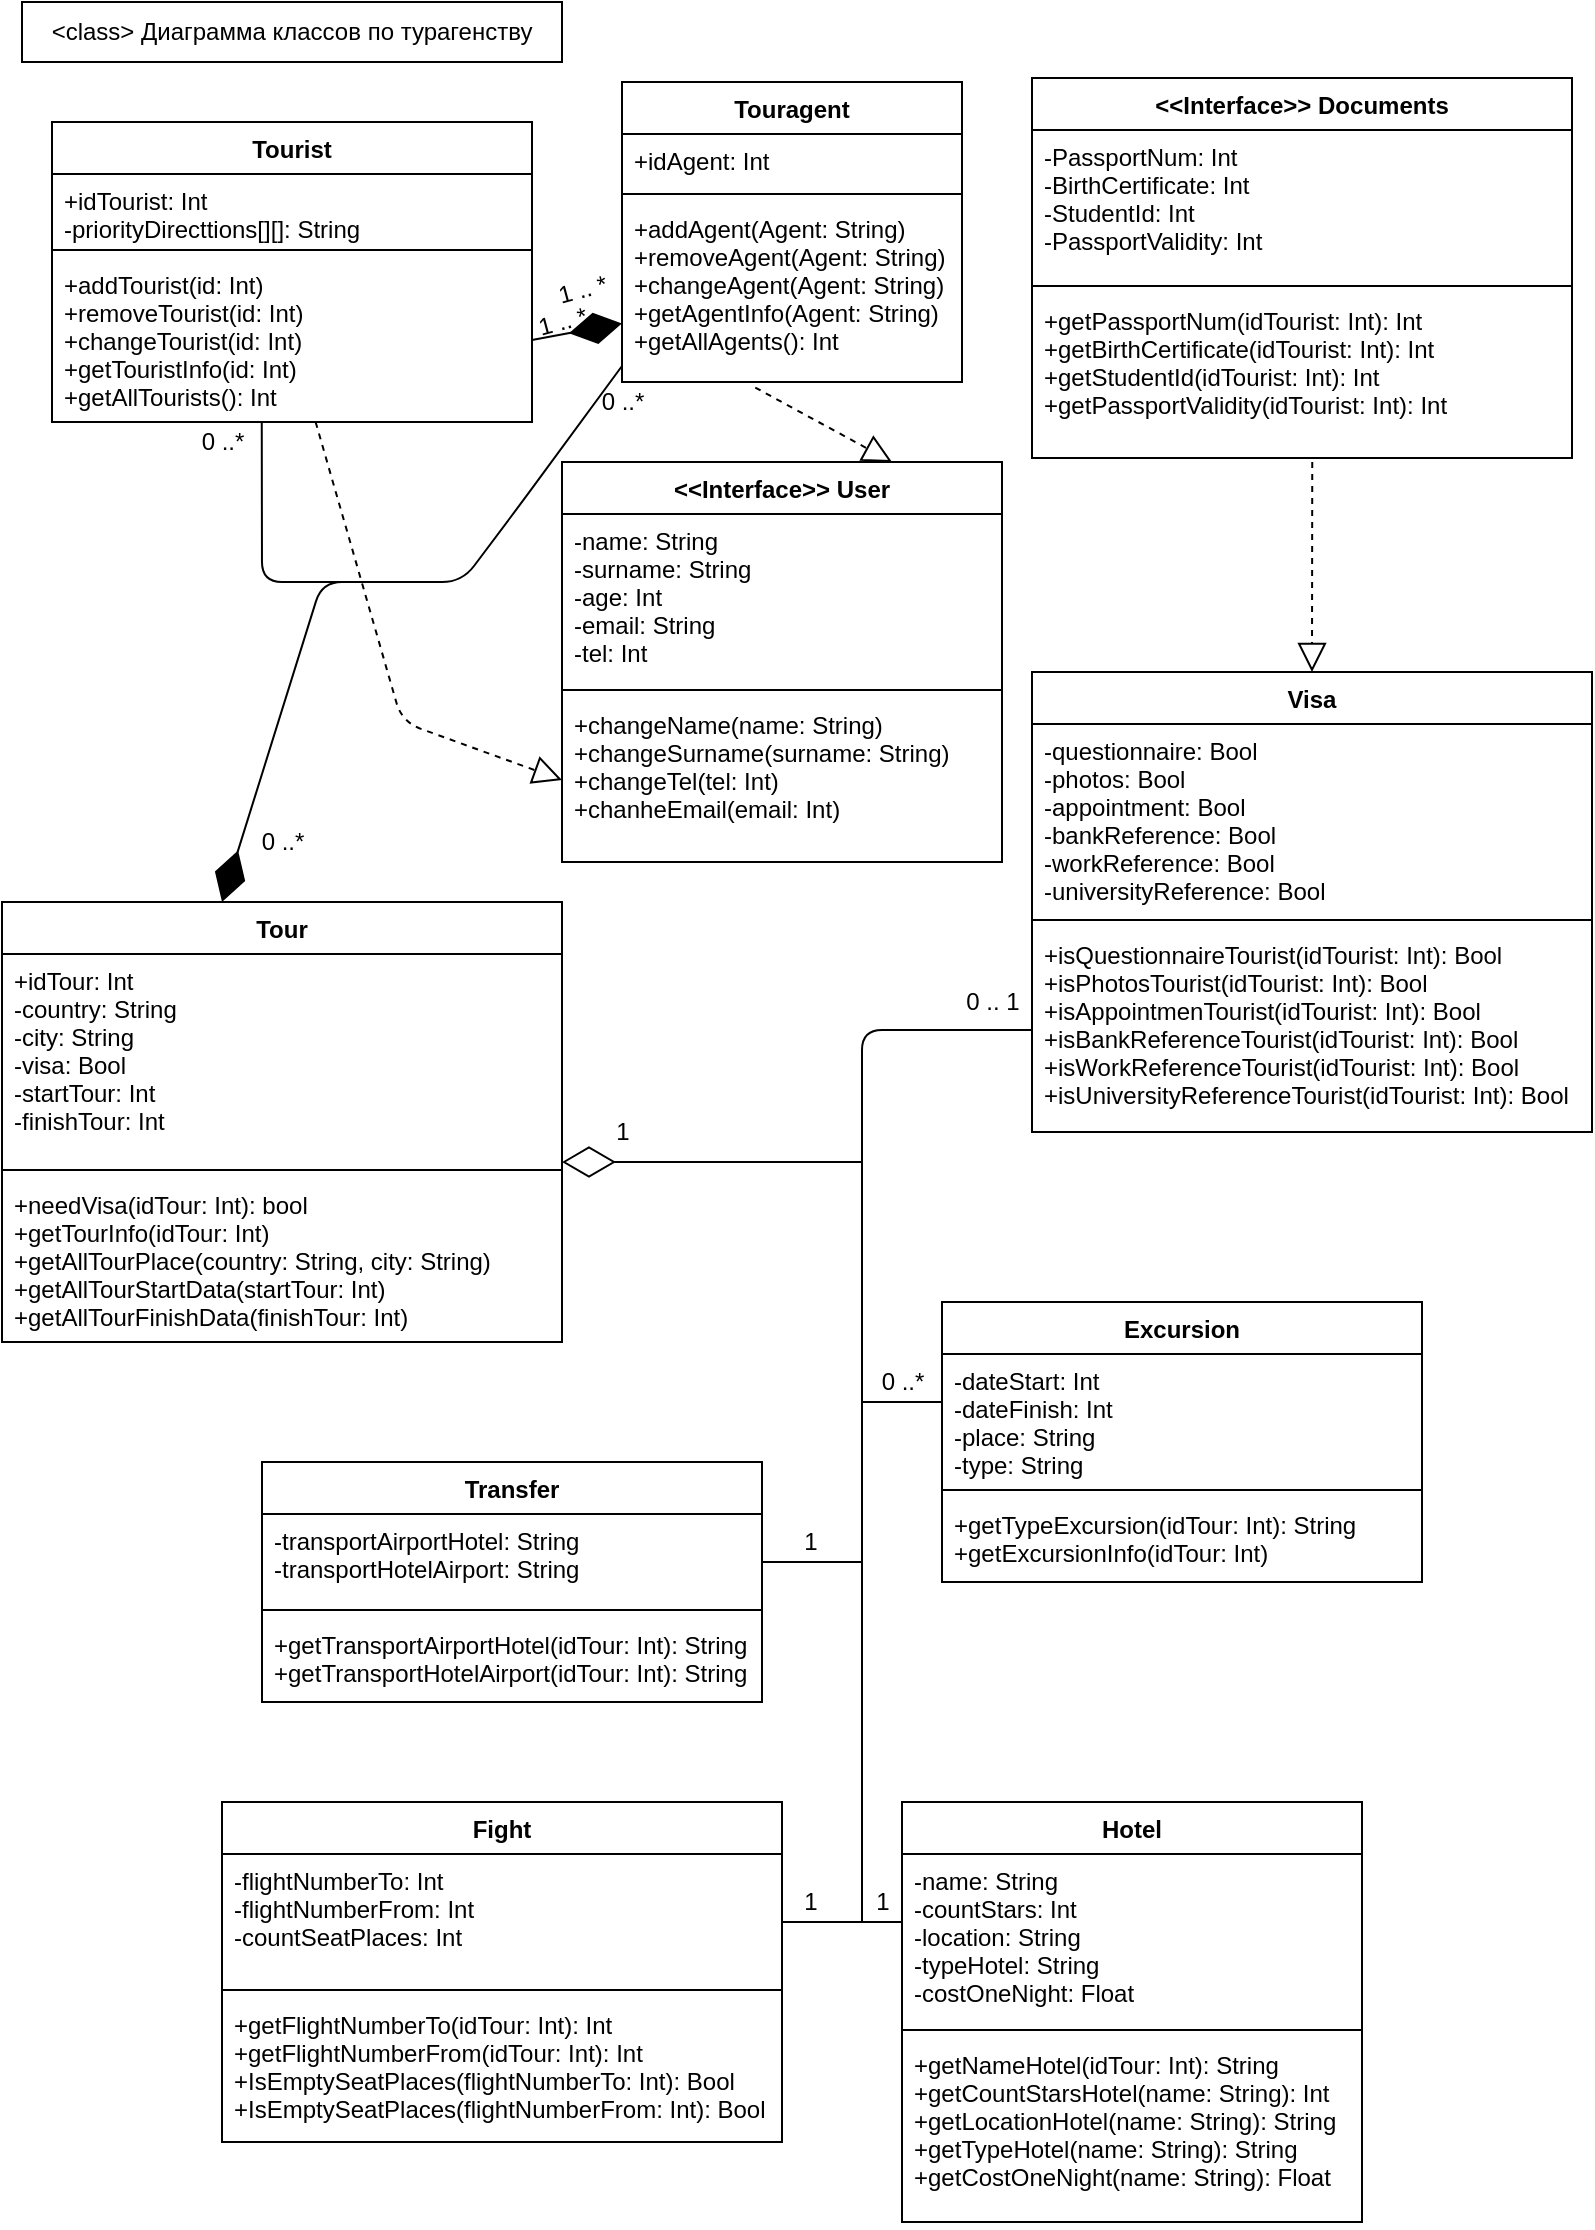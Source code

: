<mxfile version="12.9.3" type="github">
  <diagram id="0H1mfORNGfnUdjF6QRDL" name="Page-1">
    <mxGraphModel dx="1102" dy="611" grid="1" gridSize="10" guides="1" tooltips="1" connect="1" arrows="1" fold="1" page="1" pageScale="1" pageWidth="827" pageHeight="1169" math="0" shadow="0">
      <root>
        <mxCell id="0" />
        <mxCell id="1" parent="0" />
        <mxCell id="4OYxdjphq5t7-IWQ_6NV-1" value="&amp;lt;class&amp;gt; Диаграмма классов по турагенству" style="rounded=0;whiteSpace=wrap;html=1;" parent="1" vertex="1">
          <mxGeometry x="20" y="20" width="270" height="30" as="geometry" />
        </mxCell>
        <mxCell id="EQAWj-bgzG3Vmf502P8H-9" value="" style="endArrow=block;dashed=1;endFill=0;endSize=12;html=1;entryX=0;entryY=0.5;entryDx=0;entryDy=0;" edge="1" parent="1" source="EQAWj-bgzG3Vmf502P8H-8" target="EQAWj-bgzG3Vmf502P8H-4">
          <mxGeometry width="160" relative="1" as="geometry">
            <mxPoint x="153.04" y="260.0" as="sourcePoint" />
            <mxPoint x="308" y="350" as="targetPoint" />
            <Array as="points">
              <mxPoint x="210" y="380" />
            </Array>
          </mxGeometry>
        </mxCell>
        <mxCell id="EQAWj-bgzG3Vmf502P8H-16" value="" style="endArrow=block;dashed=1;endFill=0;endSize=12;html=1;exitX=0.392;exitY=1.031;exitDx=0;exitDy=0;exitPerimeter=0;entryX=0.75;entryY=0;entryDx=0;entryDy=0;" edge="1" parent="1" source="EQAWj-bgzG3Vmf502P8H-15" target="EQAWj-bgzG3Vmf502P8H-1">
          <mxGeometry width="160" relative="1" as="geometry">
            <mxPoint x="390" y="250" as="sourcePoint" />
            <mxPoint x="550" y="250" as="targetPoint" />
            <Array as="points" />
          </mxGeometry>
        </mxCell>
        <mxCell id="EQAWj-bgzG3Vmf502P8H-5" value="Tourist" style="swimlane;fontStyle=1;align=center;verticalAlign=top;childLayout=stackLayout;horizontal=1;startSize=26;horizontalStack=0;resizeParent=1;resizeParentMax=0;resizeLast=0;collapsible=1;marginBottom=0;" vertex="1" parent="1">
          <mxGeometry x="35" y="80" width="240" height="150" as="geometry" />
        </mxCell>
        <mxCell id="EQAWj-bgzG3Vmf502P8H-6" value="+idTourist: Int&#xa;-priorityDirecttions[][]: String&#xa;" style="text;strokeColor=none;fillColor=none;align=left;verticalAlign=top;spacingLeft=4;spacingRight=4;overflow=hidden;rotatable=0;points=[[0,0.5],[1,0.5]];portConstraint=eastwest;" vertex="1" parent="EQAWj-bgzG3Vmf502P8H-5">
          <mxGeometry y="26" width="240" height="34" as="geometry" />
        </mxCell>
        <mxCell id="EQAWj-bgzG3Vmf502P8H-7" value="" style="line;strokeWidth=1;fillColor=none;align=left;verticalAlign=middle;spacingTop=-1;spacingLeft=3;spacingRight=3;rotatable=0;labelPosition=right;points=[];portConstraint=eastwest;" vertex="1" parent="EQAWj-bgzG3Vmf502P8H-5">
          <mxGeometry y="60" width="240" height="8" as="geometry" />
        </mxCell>
        <mxCell id="EQAWj-bgzG3Vmf502P8H-8" value="+addTourist(id: Int)&#xa;+removeTourist(id: Int)&#xa;+changeTourist(id: Int)&#xa;+getTouristInfo(id: Int)&#xa;+getAllTourists(): Int" style="text;strokeColor=none;fillColor=none;align=left;verticalAlign=top;spacingLeft=4;spacingRight=4;overflow=hidden;rotatable=0;points=[[0,0.5],[1,0.5]];portConstraint=eastwest;" vertex="1" parent="EQAWj-bgzG3Vmf502P8H-5">
          <mxGeometry y="68" width="240" height="82" as="geometry" />
        </mxCell>
        <mxCell id="EQAWj-bgzG3Vmf502P8H-12" value="Touragent" style="swimlane;fontStyle=1;align=center;verticalAlign=top;childLayout=stackLayout;horizontal=1;startSize=26;horizontalStack=0;resizeParent=1;resizeParentMax=0;resizeLast=0;collapsible=1;marginBottom=0;" vertex="1" parent="1">
          <mxGeometry x="320" y="60" width="170" height="150" as="geometry" />
        </mxCell>
        <mxCell id="EQAWj-bgzG3Vmf502P8H-13" value="+idAgent: Int&#xa;" style="text;strokeColor=none;fillColor=none;align=left;verticalAlign=top;spacingLeft=4;spacingRight=4;overflow=hidden;rotatable=0;points=[[0,0.5],[1,0.5]];portConstraint=eastwest;" vertex="1" parent="EQAWj-bgzG3Vmf502P8H-12">
          <mxGeometry y="26" width="170" height="26" as="geometry" />
        </mxCell>
        <mxCell id="EQAWj-bgzG3Vmf502P8H-14" value="" style="line;strokeWidth=1;fillColor=none;align=left;verticalAlign=middle;spacingTop=-1;spacingLeft=3;spacingRight=3;rotatable=0;labelPosition=right;points=[];portConstraint=eastwest;" vertex="1" parent="EQAWj-bgzG3Vmf502P8H-12">
          <mxGeometry y="52" width="170" height="8" as="geometry" />
        </mxCell>
        <mxCell id="EQAWj-bgzG3Vmf502P8H-15" value="+addAgent(Agent: String)&#xa;+removeAgent(Agent: String)&#xa;+changeAgent(Agent: String)&#xa;+getAgentInfo(Agent: String)&#xa;+getAllAgents(): Int" style="text;strokeColor=none;fillColor=none;align=left;verticalAlign=top;spacingLeft=4;spacingRight=4;overflow=hidden;rotatable=0;points=[[0,0.5],[1,0.5]];portConstraint=eastwest;" vertex="1" parent="EQAWj-bgzG3Vmf502P8H-12">
          <mxGeometry y="60" width="170" height="90" as="geometry" />
        </mxCell>
        <mxCell id="EQAWj-bgzG3Vmf502P8H-49" value="&lt;&lt;Interface&gt;&gt; Documents" style="swimlane;fontStyle=1;align=center;verticalAlign=top;childLayout=stackLayout;horizontal=1;startSize=26;horizontalStack=0;resizeParent=1;resizeParentMax=0;resizeLast=0;collapsible=1;marginBottom=0;" vertex="1" parent="1">
          <mxGeometry x="525" y="58" width="270" height="190" as="geometry" />
        </mxCell>
        <mxCell id="EQAWj-bgzG3Vmf502P8H-50" value="-PassportNum: Int&#xa;-BirthСertificate: Int&#xa;-StudentId: Int&#xa;-PassportValidity: Int&#xa;" style="text;strokeColor=none;fillColor=none;align=left;verticalAlign=top;spacingLeft=4;spacingRight=4;overflow=hidden;rotatable=0;points=[[0,0.5],[1,0.5]];portConstraint=eastwest;" vertex="1" parent="EQAWj-bgzG3Vmf502P8H-49">
          <mxGeometry y="26" width="270" height="74" as="geometry" />
        </mxCell>
        <mxCell id="EQAWj-bgzG3Vmf502P8H-51" value="" style="line;strokeWidth=1;fillColor=none;align=left;verticalAlign=middle;spacingTop=-1;spacingLeft=3;spacingRight=3;rotatable=0;labelPosition=right;points=[];portConstraint=eastwest;" vertex="1" parent="EQAWj-bgzG3Vmf502P8H-49">
          <mxGeometry y="100" width="270" height="8" as="geometry" />
        </mxCell>
        <mxCell id="EQAWj-bgzG3Vmf502P8H-52" value="+getPassportNum(idTourist: Int): Int&#xa;+getBirthСertificate(idTourist: Int): Int&#xa;+getStudentId(idTourist: Int): Int&#xa;+getPassportValidity(idTourist: Int): Int" style="text;strokeColor=none;fillColor=none;align=left;verticalAlign=top;spacingLeft=4;spacingRight=4;overflow=hidden;rotatable=0;points=[[0,0.5],[1,0.5]];portConstraint=eastwest;" vertex="1" parent="EQAWj-bgzG3Vmf502P8H-49">
          <mxGeometry y="108" width="270" height="82" as="geometry" />
        </mxCell>
        <mxCell id="EQAWj-bgzG3Vmf502P8H-1" value="&lt;&lt;Interface&gt;&gt; User&#xa;" style="swimlane;fontStyle=1;align=center;verticalAlign=top;childLayout=stackLayout;horizontal=1;startSize=26;horizontalStack=0;resizeParent=1;resizeParentMax=0;resizeLast=0;collapsible=1;marginBottom=0;" vertex="1" parent="1">
          <mxGeometry x="290" y="250" width="220" height="200" as="geometry" />
        </mxCell>
        <mxCell id="EQAWj-bgzG3Vmf502P8H-2" value="-name: String&#xa;-surname: String&#xa;-age: Int&#xa;-email: String&#xa;-tel: Int" style="text;strokeColor=none;fillColor=none;align=left;verticalAlign=top;spacingLeft=4;spacingRight=4;overflow=hidden;rotatable=0;points=[[0,0.5],[1,0.5]];portConstraint=eastwest;" vertex="1" parent="EQAWj-bgzG3Vmf502P8H-1">
          <mxGeometry y="26" width="220" height="84" as="geometry" />
        </mxCell>
        <mxCell id="EQAWj-bgzG3Vmf502P8H-3" value="" style="line;strokeWidth=1;fillColor=none;align=left;verticalAlign=middle;spacingTop=-1;spacingLeft=3;spacingRight=3;rotatable=0;labelPosition=right;points=[];portConstraint=eastwest;" vertex="1" parent="EQAWj-bgzG3Vmf502P8H-1">
          <mxGeometry y="110" width="220" height="8" as="geometry" />
        </mxCell>
        <mxCell id="EQAWj-bgzG3Vmf502P8H-4" value="+changeName(name: String)&#xa;+changeSurname(surname: String)&#xa;+changeTel(tel: Int)&#xa;+chanheEmail(email: Int)" style="text;strokeColor=none;fillColor=none;align=left;verticalAlign=top;spacingLeft=4;spacingRight=4;overflow=hidden;rotatable=0;points=[[0,0.5],[1,0.5]];portConstraint=eastwest;" vertex="1" parent="EQAWj-bgzG3Vmf502P8H-1">
          <mxGeometry y="118" width="220" height="82" as="geometry" />
        </mxCell>
        <mxCell id="EQAWj-bgzG3Vmf502P8H-54" value="Visa" style="swimlane;fontStyle=1;align=center;verticalAlign=top;childLayout=stackLayout;horizontal=1;startSize=26;horizontalStack=0;resizeParent=1;resizeParentMax=0;resizeLast=0;collapsible=1;marginBottom=0;" vertex="1" parent="1">
          <mxGeometry x="525" y="355" width="280" height="230" as="geometry" />
        </mxCell>
        <mxCell id="EQAWj-bgzG3Vmf502P8H-55" value="-questionnaire: Bool&#xa;-photos: Bool&#xa;-appointment: Bool&#xa;-bankReference: Bool&#xa;-workReference: Bool&#xa;-universityReference: Bool" style="text;strokeColor=none;fillColor=none;align=left;verticalAlign=top;spacingLeft=4;spacingRight=4;overflow=hidden;rotatable=0;points=[[0,0.5],[1,0.5]];portConstraint=eastwest;" vertex="1" parent="EQAWj-bgzG3Vmf502P8H-54">
          <mxGeometry y="26" width="280" height="94" as="geometry" />
        </mxCell>
        <mxCell id="EQAWj-bgzG3Vmf502P8H-56" value="" style="line;strokeWidth=1;fillColor=none;align=left;verticalAlign=middle;spacingTop=-1;spacingLeft=3;spacingRight=3;rotatable=0;labelPosition=right;points=[];portConstraint=eastwest;" vertex="1" parent="EQAWj-bgzG3Vmf502P8H-54">
          <mxGeometry y="120" width="280" height="8" as="geometry" />
        </mxCell>
        <mxCell id="EQAWj-bgzG3Vmf502P8H-57" value="+isQuestionnaireTourist(idTourist: Int): Bool&#xa;+isPhotosTourist(idTourist: Int): Bool&#xa;+isAppointmenTourist(idTourist: Int): Bool&#xa;+isBankReferenceTourist(idTourist: Int): Bool&#xa;+isWorkReferenceTourist(idTourist: Int): Bool&#xa;+isUniversityReferenceTourist(idTourist: Int): Bool" style="text;strokeColor=none;fillColor=none;align=left;verticalAlign=top;spacingLeft=4;spacingRight=4;overflow=hidden;rotatable=0;points=[[0,0.5],[1,0.5]];portConstraint=eastwest;" vertex="1" parent="EQAWj-bgzG3Vmf502P8H-54">
          <mxGeometry y="128" width="280" height="102" as="geometry" />
        </mxCell>
        <mxCell id="EQAWj-bgzG3Vmf502P8H-17" value="Tour" style="swimlane;fontStyle=1;align=center;verticalAlign=top;childLayout=stackLayout;horizontal=1;startSize=26;horizontalStack=0;resizeParent=1;resizeParentMax=0;resizeLast=0;collapsible=1;marginBottom=0;" vertex="1" parent="1">
          <mxGeometry x="10" y="470" width="280" height="220" as="geometry" />
        </mxCell>
        <mxCell id="EQAWj-bgzG3Vmf502P8H-18" value="+idTour: Int&#xa;-country: String&#xa;-city: String&#xa;-visa: Bool&#xa;-startTour: Int&#xa;-finishTour: Int&#xa;&#xa;" style="text;strokeColor=none;fillColor=none;align=left;verticalAlign=top;spacingLeft=4;spacingRight=4;overflow=hidden;rotatable=0;points=[[0,0.5],[1,0.5]];portConstraint=eastwest;" vertex="1" parent="EQAWj-bgzG3Vmf502P8H-17">
          <mxGeometry y="26" width="280" height="104" as="geometry" />
        </mxCell>
        <mxCell id="EQAWj-bgzG3Vmf502P8H-19" value="" style="line;strokeWidth=1;fillColor=none;align=left;verticalAlign=middle;spacingTop=-1;spacingLeft=3;spacingRight=3;rotatable=0;labelPosition=right;points=[];portConstraint=eastwest;" vertex="1" parent="EQAWj-bgzG3Vmf502P8H-17">
          <mxGeometry y="130" width="280" height="8" as="geometry" />
        </mxCell>
        <mxCell id="EQAWj-bgzG3Vmf502P8H-20" value="+needVisa(idTour: Int): bool&#xa;+getTourInfo(idTour: Int)&#xa;+getAllTourPlace(country: String, city: String)&#xa;+getAllTourStartData(startTour: Int)&#xa;+getAllTourFinishData(finishTour: Int)" style="text;strokeColor=none;fillColor=none;align=left;verticalAlign=top;spacingLeft=4;spacingRight=4;overflow=hidden;rotatable=0;points=[[0,0.5],[1,0.5]];portConstraint=eastwest;" vertex="1" parent="EQAWj-bgzG3Vmf502P8H-17">
          <mxGeometry y="138" width="280" height="82" as="geometry" />
        </mxCell>
        <mxCell id="EQAWj-bgzG3Vmf502P8H-70" value="Excursion" style="swimlane;fontStyle=1;align=center;verticalAlign=top;childLayout=stackLayout;horizontal=1;startSize=26;horizontalStack=0;resizeParent=1;resizeParentMax=0;resizeLast=0;collapsible=1;marginBottom=0;" vertex="1" parent="1">
          <mxGeometry x="480" y="670" width="240" height="140" as="geometry" />
        </mxCell>
        <mxCell id="EQAWj-bgzG3Vmf502P8H-71" value="-dateStart: Int&#xa;-dateFinish: Int&#xa;-place: String&#xa;-type: String" style="text;strokeColor=none;fillColor=none;align=left;verticalAlign=top;spacingLeft=4;spacingRight=4;overflow=hidden;rotatable=0;points=[[0,0.5],[1,0.5]];portConstraint=eastwest;" vertex="1" parent="EQAWj-bgzG3Vmf502P8H-70">
          <mxGeometry y="26" width="240" height="64" as="geometry" />
        </mxCell>
        <mxCell id="EQAWj-bgzG3Vmf502P8H-72" value="" style="line;strokeWidth=1;fillColor=none;align=left;verticalAlign=middle;spacingTop=-1;spacingLeft=3;spacingRight=3;rotatable=0;labelPosition=right;points=[];portConstraint=eastwest;" vertex="1" parent="EQAWj-bgzG3Vmf502P8H-70">
          <mxGeometry y="90" width="240" height="8" as="geometry" />
        </mxCell>
        <mxCell id="EQAWj-bgzG3Vmf502P8H-73" value="+getTypeExcursion(idTour: Int): String&#xa;+getExcursionInfo(idTour: Int)" style="text;strokeColor=none;fillColor=none;align=left;verticalAlign=top;spacingLeft=4;spacingRight=4;overflow=hidden;rotatable=0;points=[[0,0.5],[1,0.5]];portConstraint=eastwest;" vertex="1" parent="EQAWj-bgzG3Vmf502P8H-70">
          <mxGeometry y="98" width="240" height="42" as="geometry" />
        </mxCell>
        <mxCell id="EQAWj-bgzG3Vmf502P8H-66" value="Hotel" style="swimlane;fontStyle=1;align=center;verticalAlign=top;childLayout=stackLayout;horizontal=1;startSize=26;horizontalStack=0;resizeParent=1;resizeParentMax=0;resizeLast=0;collapsible=1;marginBottom=0;" vertex="1" parent="1">
          <mxGeometry x="460" y="920" width="230" height="210" as="geometry" />
        </mxCell>
        <mxCell id="EQAWj-bgzG3Vmf502P8H-67" value="-name: String&#xa;-countStars: Int&#xa;-location: String&#xa;-typeHotel: String&#xa;-costOneNight: Float&#xa;&#xa;-&#xa;" style="text;strokeColor=none;fillColor=none;align=left;verticalAlign=top;spacingLeft=4;spacingRight=4;overflow=hidden;rotatable=0;points=[[0,0.5],[1,0.5]];portConstraint=eastwest;" vertex="1" parent="EQAWj-bgzG3Vmf502P8H-66">
          <mxGeometry y="26" width="230" height="84" as="geometry" />
        </mxCell>
        <mxCell id="EQAWj-bgzG3Vmf502P8H-68" value="" style="line;strokeWidth=1;fillColor=none;align=left;verticalAlign=middle;spacingTop=-1;spacingLeft=3;spacingRight=3;rotatable=0;labelPosition=right;points=[];portConstraint=eastwest;" vertex="1" parent="EQAWj-bgzG3Vmf502P8H-66">
          <mxGeometry y="110" width="230" height="8" as="geometry" />
        </mxCell>
        <mxCell id="EQAWj-bgzG3Vmf502P8H-69" value="+getNameHotel(idTour: Int): String &#xa;+getCountStarsHotel(name: String): Int &#xa;+getLocationHotel(name: String): String &#xa;+getTypeHotel(name: String): String &#xa;+getCostOneNight(name: String): Float " style="text;strokeColor=none;fillColor=none;align=left;verticalAlign=top;spacingLeft=4;spacingRight=4;overflow=hidden;rotatable=0;points=[[0,0.5],[1,0.5]];portConstraint=eastwest;" vertex="1" parent="EQAWj-bgzG3Vmf502P8H-66">
          <mxGeometry y="118" width="230" height="92" as="geometry" />
        </mxCell>
        <mxCell id="EQAWj-bgzG3Vmf502P8H-62" value="Fight" style="swimlane;fontStyle=1;align=center;verticalAlign=top;childLayout=stackLayout;horizontal=1;startSize=26;horizontalStack=0;resizeParent=1;resizeParentMax=0;resizeLast=0;collapsible=1;marginBottom=0;" vertex="1" parent="1">
          <mxGeometry x="120" y="920" width="280" height="170" as="geometry" />
        </mxCell>
        <mxCell id="EQAWj-bgzG3Vmf502P8H-63" value="-flightNumberTo: Int&#xa;-flightNumberFrom: Int&#xa;-countSeatPlaces: Int" style="text;strokeColor=none;fillColor=none;align=left;verticalAlign=top;spacingLeft=4;spacingRight=4;overflow=hidden;rotatable=0;points=[[0,0.5],[1,0.5]];portConstraint=eastwest;" vertex="1" parent="EQAWj-bgzG3Vmf502P8H-62">
          <mxGeometry y="26" width="280" height="64" as="geometry" />
        </mxCell>
        <mxCell id="EQAWj-bgzG3Vmf502P8H-64" value="" style="line;strokeWidth=1;fillColor=none;align=left;verticalAlign=middle;spacingTop=-1;spacingLeft=3;spacingRight=3;rotatable=0;labelPosition=right;points=[];portConstraint=eastwest;" vertex="1" parent="EQAWj-bgzG3Vmf502P8H-62">
          <mxGeometry y="90" width="280" height="8" as="geometry" />
        </mxCell>
        <mxCell id="EQAWj-bgzG3Vmf502P8H-65" value="+getFlightNumberTo(idTour: Int): Int&#xa;+getFlightNumberFrom(idTour: Int): Int&#xa;+IsEmptySeatPlaces(flightNumberTo: Int): Bool&#xa;+IsEmptySeatPlaces(flightNumberFrom: Int): Bool" style="text;strokeColor=none;fillColor=none;align=left;verticalAlign=top;spacingLeft=4;spacingRight=4;overflow=hidden;rotatable=0;points=[[0,0.5],[1,0.5]];portConstraint=eastwest;" vertex="1" parent="EQAWj-bgzG3Vmf502P8H-62">
          <mxGeometry y="98" width="280" height="72" as="geometry" />
        </mxCell>
        <mxCell id="EQAWj-bgzG3Vmf502P8H-58" value="Transfer" style="swimlane;fontStyle=1;align=center;verticalAlign=top;childLayout=stackLayout;horizontal=1;startSize=26;horizontalStack=0;resizeParent=1;resizeParentMax=0;resizeLast=0;collapsible=1;marginBottom=0;" vertex="1" parent="1">
          <mxGeometry x="140" y="750" width="250" height="120" as="geometry" />
        </mxCell>
        <mxCell id="EQAWj-bgzG3Vmf502P8H-59" value="-transportAirportHotel: String&#xa;-transportHotelAirport: String" style="text;strokeColor=none;fillColor=none;align=left;verticalAlign=top;spacingLeft=4;spacingRight=4;overflow=hidden;rotatable=0;points=[[0,0.5],[1,0.5]];portConstraint=eastwest;" vertex="1" parent="EQAWj-bgzG3Vmf502P8H-58">
          <mxGeometry y="26" width="250" height="44" as="geometry" />
        </mxCell>
        <mxCell id="EQAWj-bgzG3Vmf502P8H-60" value="" style="line;strokeWidth=1;fillColor=none;align=left;verticalAlign=middle;spacingTop=-1;spacingLeft=3;spacingRight=3;rotatable=0;labelPosition=right;points=[];portConstraint=eastwest;" vertex="1" parent="EQAWj-bgzG3Vmf502P8H-58">
          <mxGeometry y="70" width="250" height="8" as="geometry" />
        </mxCell>
        <mxCell id="EQAWj-bgzG3Vmf502P8H-61" value="+getTransportAirportHotel(idTour: Int): String&#xa;+getTransportHotelAirport(idTour: Int): String" style="text;strokeColor=none;fillColor=none;align=left;verticalAlign=top;spacingLeft=4;spacingRight=4;overflow=hidden;rotatable=0;points=[[0,0.5],[1,0.5]];portConstraint=eastwest;" vertex="1" parent="EQAWj-bgzG3Vmf502P8H-58">
          <mxGeometry y="78" width="250" height="42" as="geometry" />
        </mxCell>
        <mxCell id="EQAWj-bgzG3Vmf502P8H-104" value="" style="endArrow=none;html=1;entryX=0;entryY=0.5;entryDx=0;entryDy=0;" edge="1" parent="1" target="EQAWj-bgzG3Vmf502P8H-57">
          <mxGeometry width="50" height="50" relative="1" as="geometry">
            <mxPoint x="440" y="980" as="sourcePoint" />
            <mxPoint x="440" y="530" as="targetPoint" />
            <Array as="points">
              <mxPoint x="440" y="534" />
            </Array>
          </mxGeometry>
        </mxCell>
        <mxCell id="EQAWj-bgzG3Vmf502P8H-105" value="" style="endArrow=none;html=1;" edge="1" parent="1">
          <mxGeometry width="50" height="50" relative="1" as="geometry">
            <mxPoint x="400" y="980" as="sourcePoint" />
            <mxPoint x="460" y="980" as="targetPoint" />
          </mxGeometry>
        </mxCell>
        <mxCell id="EQAWj-bgzG3Vmf502P8H-106" value="" style="endArrow=none;html=1;" edge="1" parent="1">
          <mxGeometry width="50" height="50" relative="1" as="geometry">
            <mxPoint x="390" y="800" as="sourcePoint" />
            <mxPoint x="440" y="800" as="targetPoint" />
          </mxGeometry>
        </mxCell>
        <mxCell id="EQAWj-bgzG3Vmf502P8H-107" value="" style="endArrow=none;html=1;" edge="1" parent="1">
          <mxGeometry width="50" height="50" relative="1" as="geometry">
            <mxPoint x="440" y="720" as="sourcePoint" />
            <mxPoint x="480" y="720" as="targetPoint" />
          </mxGeometry>
        </mxCell>
        <mxCell id="EQAWj-bgzG3Vmf502P8H-110" value="" style="endArrow=diamondThin;endFill=0;endSize=24;html=1;" edge="1" parent="1">
          <mxGeometry width="160" relative="1" as="geometry">
            <mxPoint x="440" y="600" as="sourcePoint" />
            <mxPoint x="290" y="600" as="targetPoint" />
          </mxGeometry>
        </mxCell>
        <mxCell id="EQAWj-bgzG3Vmf502P8H-113" value="" style="endArrow=diamondThin;endFill=1;endSize=24;html=1;exitX=0;exitY=0.911;exitDx=0;exitDy=0;exitPerimeter=0;" edge="1" parent="1" source="EQAWj-bgzG3Vmf502P8H-15">
          <mxGeometry width="160" relative="1" as="geometry">
            <mxPoint x="130" y="340" as="sourcePoint" />
            <mxPoint x="120" y="470" as="targetPoint" />
            <Array as="points">
              <mxPoint x="270" y="270" />
              <mxPoint x="240" y="310" />
              <mxPoint x="170" y="310" />
            </Array>
          </mxGeometry>
        </mxCell>
        <mxCell id="EQAWj-bgzG3Vmf502P8H-115" value="" style="endArrow=none;html=1;entryX=0.437;entryY=1.003;entryDx=0;entryDy=0;entryPerimeter=0;" edge="1" parent="1" target="EQAWj-bgzG3Vmf502P8H-8">
          <mxGeometry width="50" height="50" relative="1" as="geometry">
            <mxPoint x="200" y="310" as="sourcePoint" />
            <mxPoint x="440" y="380" as="targetPoint" />
            <Array as="points">
              <mxPoint x="140" y="310" />
            </Array>
          </mxGeometry>
        </mxCell>
        <mxCell id="EQAWj-bgzG3Vmf502P8H-116" value="" style="endArrow=block;dashed=1;endFill=0;endSize=12;html=1;exitX=0.519;exitY=1.024;exitDx=0;exitDy=0;exitPerimeter=0;entryX=0.5;entryY=0;entryDx=0;entryDy=0;" edge="1" parent="1" source="EQAWj-bgzG3Vmf502P8H-52" target="EQAWj-bgzG3Vmf502P8H-54">
          <mxGeometry width="160" relative="1" as="geometry">
            <mxPoint x="330" y="310" as="sourcePoint" />
            <mxPoint x="490" y="310" as="targetPoint" />
          </mxGeometry>
        </mxCell>
        <mxCell id="EQAWj-bgzG3Vmf502P8H-117" value="0 ..*" style="text;html=1;align=center;verticalAlign=middle;resizable=0;points=[];autosize=1;" vertex="1" parent="1">
          <mxGeometry x="130" y="430" width="40" height="20" as="geometry" />
        </mxCell>
        <mxCell id="EQAWj-bgzG3Vmf502P8H-118" value="0 .. 1" style="text;html=1;align=center;verticalAlign=middle;resizable=0;points=[];autosize=1;" vertex="1" parent="1">
          <mxGeometry x="485" y="510" width="40" height="20" as="geometry" />
        </mxCell>
        <mxCell id="EQAWj-bgzG3Vmf502P8H-121" value="0 ..*" style="text;html=1;align=center;verticalAlign=middle;resizable=0;points=[];autosize=1;" vertex="1" parent="1">
          <mxGeometry x="440" y="700" width="40" height="20" as="geometry" />
        </mxCell>
        <mxCell id="EQAWj-bgzG3Vmf502P8H-122" value="1" style="text;html=1;align=center;verticalAlign=middle;resizable=0;points=[];autosize=1;" vertex="1" parent="1">
          <mxGeometry x="440" y="960" width="20" height="20" as="geometry" />
        </mxCell>
        <mxCell id="EQAWj-bgzG3Vmf502P8H-123" value="1" style="text;html=1;align=center;verticalAlign=middle;resizable=0;points=[];autosize=1;" vertex="1" parent="1">
          <mxGeometry x="404" y="960" width="20" height="20" as="geometry" />
        </mxCell>
        <mxCell id="EQAWj-bgzG3Vmf502P8H-124" value="1" style="text;html=1;align=center;verticalAlign=middle;resizable=0;points=[];autosize=1;" vertex="1" parent="1">
          <mxGeometry x="404" y="780" width="20" height="20" as="geometry" />
        </mxCell>
        <mxCell id="EQAWj-bgzG3Vmf502P8H-125" value="1" style="text;html=1;align=center;verticalAlign=middle;resizable=0;points=[];autosize=1;" vertex="1" parent="1">
          <mxGeometry x="310" y="575" width="20" height="20" as="geometry" />
        </mxCell>
        <mxCell id="EQAWj-bgzG3Vmf502P8H-128" value="0 ..*" style="text;html=1;align=center;verticalAlign=middle;resizable=0;points=[];autosize=1;" vertex="1" parent="1">
          <mxGeometry x="100" y="230" width="40" height="20" as="geometry" />
        </mxCell>
        <mxCell id="EQAWj-bgzG3Vmf502P8H-130" value="0 ..*" style="text;html=1;align=center;verticalAlign=middle;resizable=0;points=[];autosize=1;" vertex="1" parent="1">
          <mxGeometry x="300" y="210" width="40" height="20" as="geometry" />
        </mxCell>
        <mxCell id="EQAWj-bgzG3Vmf502P8H-138" value="" style="endArrow=diamondThin;endFill=1;endSize=24;html=1;exitX=1;exitY=0.5;exitDx=0;exitDy=0;" edge="1" parent="1" source="EQAWj-bgzG3Vmf502P8H-8" target="EQAWj-bgzG3Vmf502P8H-15">
          <mxGeometry width="160" relative="1" as="geometry">
            <mxPoint x="300" y="310" as="sourcePoint" />
            <mxPoint x="460" y="310" as="targetPoint" />
          </mxGeometry>
        </mxCell>
        <mxCell id="EQAWj-bgzG3Vmf502P8H-139" value="1 .. *" style="text;html=1;align=center;verticalAlign=middle;resizable=0;points=[];autosize=1;rotation=-15;" vertex="1" parent="1">
          <mxGeometry x="270" y="170" width="40" height="20" as="geometry" />
        </mxCell>
        <mxCell id="EQAWj-bgzG3Vmf502P8H-141" value="1 .. *" style="text;html=1;align=center;verticalAlign=middle;resizable=0;points=[];autosize=1;rotation=-15;" vertex="1" parent="1">
          <mxGeometry x="280" y="154" width="40" height="20" as="geometry" />
        </mxCell>
      </root>
    </mxGraphModel>
  </diagram>
</mxfile>
